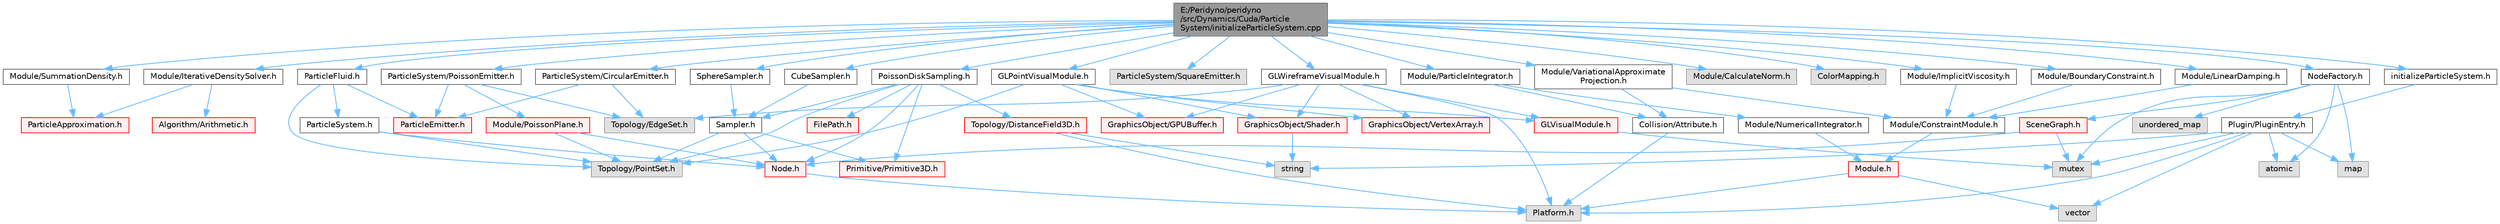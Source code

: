 digraph "E:/Peridyno/peridyno/src/Dynamics/Cuda/ParticleSystem/initializeParticleSystem.cpp"
{
 // LATEX_PDF_SIZE
  bgcolor="transparent";
  edge [fontname=Helvetica,fontsize=10,labelfontname=Helvetica,labelfontsize=10];
  node [fontname=Helvetica,fontsize=10,shape=box,height=0.2,width=0.4];
  Node1 [id="Node000001",label="E:/Peridyno/peridyno\l/src/Dynamics/Cuda/Particle\lSystem/initializeParticleSystem.cpp",height=0.2,width=0.4,color="gray40", fillcolor="grey60", style="filled", fontcolor="black",tooltip=" "];
  Node1 -> Node2 [id="edge1_Node000001_Node000002",color="steelblue1",style="solid",tooltip=" "];
  Node2 [id="Node000002",label="initializeParticleSystem.h",height=0.2,width=0.4,color="grey40", fillcolor="white", style="filled",URL="$_cuda_2_particle_system_2initialize_particle_system_8h.html",tooltip=" "];
  Node2 -> Node3 [id="edge2_Node000002_Node000003",color="steelblue1",style="solid",tooltip=" "];
  Node3 [id="Node000003",label="Plugin/PluginEntry.h",height=0.2,width=0.4,color="grey40", fillcolor="white", style="filled",URL="$_plugin_entry_8h.html",tooltip=" "];
  Node3 -> Node4 [id="edge3_Node000003_Node000004",color="steelblue1",style="solid",tooltip=" "];
  Node4 [id="Node000004",label="string",height=0.2,width=0.4,color="grey60", fillcolor="#E0E0E0", style="filled",tooltip=" "];
  Node3 -> Node5 [id="edge4_Node000003_Node000005",color="steelblue1",style="solid",tooltip=" "];
  Node5 [id="Node000005",label="map",height=0.2,width=0.4,color="grey60", fillcolor="#E0E0E0", style="filled",tooltip=" "];
  Node3 -> Node6 [id="edge5_Node000003_Node000006",color="steelblue1",style="solid",tooltip=" "];
  Node6 [id="Node000006",label="vector",height=0.2,width=0.4,color="grey60", fillcolor="#E0E0E0", style="filled",tooltip=" "];
  Node3 -> Node7 [id="edge6_Node000003_Node000007",color="steelblue1",style="solid",tooltip=" "];
  Node7 [id="Node000007",label="atomic",height=0.2,width=0.4,color="grey60", fillcolor="#E0E0E0", style="filled",tooltip=" "];
  Node3 -> Node8 [id="edge7_Node000003_Node000008",color="steelblue1",style="solid",tooltip=" "];
  Node8 [id="Node000008",label="mutex",height=0.2,width=0.4,color="grey60", fillcolor="#E0E0E0", style="filled",tooltip=" "];
  Node3 -> Node9 [id="edge8_Node000003_Node000009",color="steelblue1",style="solid",tooltip=" "];
  Node9 [id="Node000009",label="Platform.h",height=0.2,width=0.4,color="grey60", fillcolor="#E0E0E0", style="filled",tooltip=" "];
  Node1 -> Node10 [id="edge9_Node000001_Node000010",color="steelblue1",style="solid",tooltip=" "];
  Node10 [id="Node000010",label="Module/LinearDamping.h",height=0.2,width=0.4,color="grey40", fillcolor="white", style="filled",URL="$_linear_damping_8h.html",tooltip=" "];
  Node10 -> Node11 [id="edge10_Node000010_Node000011",color="steelblue1",style="solid",tooltip=" "];
  Node11 [id="Node000011",label="Module/ConstraintModule.h",height=0.2,width=0.4,color="grey40", fillcolor="white", style="filled",URL="$_constraint_module_8h.html",tooltip=" "];
  Node11 -> Node12 [id="edge11_Node000011_Node000012",color="steelblue1",style="solid",tooltip=" "];
  Node12 [id="Node000012",label="Module.h",height=0.2,width=0.4,color="red", fillcolor="#FFF0F0", style="filled",URL="$_module_8h.html",tooltip=" "];
  Node12 -> Node9 [id="edge12_Node000012_Node000009",color="steelblue1",style="solid",tooltip=" "];
  Node12 -> Node6 [id="edge13_Node000012_Node000006",color="steelblue1",style="solid",tooltip=" "];
  Node1 -> Node92 [id="edge14_Node000001_Node000092",color="steelblue1",style="solid",tooltip=" "];
  Node92 [id="Node000092",label="Module/ParticleIntegrator.h",height=0.2,width=0.4,color="grey40", fillcolor="white", style="filled",URL="$_cuda_2_particle_system_2_module_2_particle_integrator_8h.html",tooltip=" "];
  Node92 -> Node93 [id="edge15_Node000092_Node000093",color="steelblue1",style="solid",tooltip=" "];
  Node93 [id="Node000093",label="Module/NumericalIntegrator.h",height=0.2,width=0.4,color="grey40", fillcolor="white", style="filled",URL="$_numerical_integrator_8h.html",tooltip=" "];
  Node93 -> Node12 [id="edge16_Node000093_Node000012",color="steelblue1",style="solid",tooltip=" "];
  Node92 -> Node94 [id="edge17_Node000092_Node000094",color="steelblue1",style="solid",tooltip=" "];
  Node94 [id="Node000094",label="Collision/Attribute.h",height=0.2,width=0.4,color="grey40", fillcolor="white", style="filled",URL="$_attribute_8h.html",tooltip=" "];
  Node94 -> Node9 [id="edge18_Node000094_Node000009",color="steelblue1",style="solid",tooltip=" "];
  Node1 -> Node95 [id="edge19_Node000001_Node000095",color="steelblue1",style="solid",tooltip=" "];
  Node95 [id="Node000095",label="Module/ImplicitViscosity.h",height=0.2,width=0.4,color="grey40", fillcolor="white", style="filled",URL="$_implicit_viscosity_8h.html",tooltip=" "];
  Node95 -> Node11 [id="edge20_Node000095_Node000011",color="steelblue1",style="solid",tooltip=" "];
  Node1 -> Node96 [id="edge21_Node000001_Node000096",color="steelblue1",style="solid",tooltip=" "];
  Node96 [id="Node000096",label="Module/SummationDensity.h",height=0.2,width=0.4,color="grey40", fillcolor="white", style="filled",URL="$_summation_density_8h.html",tooltip=" "];
  Node96 -> Node97 [id="edge22_Node000096_Node000097",color="steelblue1",style="solid",tooltip=" "];
  Node97 [id="Node000097",label="ParticleApproximation.h",height=0.2,width=0.4,color="red", fillcolor="#FFF0F0", style="filled",URL="$_particle_approximation_8h.html",tooltip=" "];
  Node1 -> Node100 [id="edge23_Node000001_Node000100",color="steelblue1",style="solid",tooltip=" "];
  Node100 [id="Node000100",label="Module/IterativeDensitySolver.h",height=0.2,width=0.4,color="grey40", fillcolor="white", style="filled",URL="$_iterative_density_solver_8h.html",tooltip=" "];
  Node100 -> Node97 [id="edge24_Node000100_Node000097",color="steelblue1",style="solid",tooltip=" "];
  Node100 -> Node101 [id="edge25_Node000100_Node000101",color="steelblue1",style="solid",tooltip=" "];
  Node101 [id="Node000101",label="Algorithm/Arithmetic.h",height=0.2,width=0.4,color="red", fillcolor="#FFF0F0", style="filled",URL="$_arithmetic_8h.html",tooltip=" "];
  Node1 -> Node103 [id="edge26_Node000001_Node000103",color="steelblue1",style="solid",tooltip=" "];
  Node103 [id="Node000103",label="Module/BoundaryConstraint.h",height=0.2,width=0.4,color="grey40", fillcolor="white", style="filled",URL="$_boundary_constraint_8h.html",tooltip=" "];
  Node103 -> Node11 [id="edge27_Node000103_Node000011",color="steelblue1",style="solid",tooltip=" "];
  Node1 -> Node104 [id="edge28_Node000001_Node000104",color="steelblue1",style="solid",tooltip=" "];
  Node104 [id="Node000104",label="Module/VariationalApproximate\lProjection.h",height=0.2,width=0.4,color="grey40", fillcolor="white", style="filled",URL="$_variational_approximate_projection_8h.html",tooltip=" "];
  Node104 -> Node94 [id="edge29_Node000104_Node000094",color="steelblue1",style="solid",tooltip=" "];
  Node104 -> Node11 [id="edge30_Node000104_Node000011",color="steelblue1",style="solid",tooltip=" "];
  Node1 -> Node105 [id="edge31_Node000001_Node000105",color="steelblue1",style="solid",tooltip=" "];
  Node105 [id="Node000105",label="ParticleSystem/CircularEmitter.h",height=0.2,width=0.4,color="grey40", fillcolor="white", style="filled",URL="$_circular_emitter_8h.html",tooltip=" "];
  Node105 -> Node106 [id="edge32_Node000105_Node000106",color="steelblue1",style="solid",tooltip=" "];
  Node106 [id="Node000106",label="ParticleEmitter.h",height=0.2,width=0.4,color="red", fillcolor="#FFF0F0", style="filled",URL="$_cuda_2_particle_system_2_particle_emitter_8h.html",tooltip=" "];
  Node105 -> Node120 [id="edge33_Node000105_Node000120",color="steelblue1",style="solid",tooltip=" "];
  Node120 [id="Node000120",label="Topology/EdgeSet.h",height=0.2,width=0.4,color="grey60", fillcolor="#E0E0E0", style="filled",tooltip=" "];
  Node1 -> Node121 [id="edge34_Node000001_Node000121",color="steelblue1",style="solid",tooltip=" "];
  Node121 [id="Node000121",label="ParticleSystem/SquareEmitter.h",height=0.2,width=0.4,color="grey60", fillcolor="#E0E0E0", style="filled",tooltip=" "];
  Node1 -> Node122 [id="edge35_Node000001_Node000122",color="steelblue1",style="solid",tooltip=" "];
  Node122 [id="Node000122",label="ParticleSystem/PoissonEmitter.h",height=0.2,width=0.4,color="grey40", fillcolor="white", style="filled",URL="$_poisson_emitter_8h.html",tooltip=" "];
  Node122 -> Node106 [id="edge36_Node000122_Node000106",color="steelblue1",style="solid",tooltip=" "];
  Node122 -> Node120 [id="edge37_Node000122_Node000120",color="steelblue1",style="solid",tooltip=" "];
  Node122 -> Node123 [id="edge38_Node000122_Node000123",color="steelblue1",style="solid",tooltip=" "];
  Node123 [id="Node000123",label="Module/PoissonPlane.h",height=0.2,width=0.4,color="red", fillcolor="#FFF0F0", style="filled",URL="$_poisson_plane_8h.html",tooltip=" "];
  Node123 -> Node108 [id="edge39_Node000123_Node000108",color="steelblue1",style="solid",tooltip=" "];
  Node108 [id="Node000108",label="Node.h",height=0.2,width=0.4,color="red", fillcolor="#FFF0F0", style="filled",URL="$_node_8h.html",tooltip=" "];
  Node108 -> Node9 [id="edge40_Node000108_Node000009",color="steelblue1",style="solid",tooltip=" "];
  Node123 -> Node124 [id="edge41_Node000123_Node000124",color="steelblue1",style="solid",tooltip=" "];
  Node124 [id="Node000124",label="Topology/PointSet.h",height=0.2,width=0.4,color="grey60", fillcolor="#E0E0E0", style="filled",tooltip=" "];
  Node1 -> Node137 [id="edge42_Node000001_Node000137",color="steelblue1",style="solid",tooltip=" "];
  Node137 [id="Node000137",label="GLWireframeVisualModule.h",height=0.2,width=0.4,color="grey40", fillcolor="white", style="filled",URL="$_g_l_wireframe_visual_module_8h.html",tooltip=" "];
  Node137 -> Node9 [id="edge43_Node000137_Node000009",color="steelblue1",style="solid",tooltip=" "];
  Node137 -> Node120 [id="edge44_Node000137_Node000120",color="steelblue1",style="solid",tooltip=" "];
  Node137 -> Node127 [id="edge45_Node000137_Node000127",color="steelblue1",style="solid",tooltip=" "];
  Node127 [id="Node000127",label="GLVisualModule.h",height=0.2,width=0.4,color="red", fillcolor="#FFF0F0", style="filled",URL="$_g_l_visual_module_8h.html",tooltip=" "];
  Node127 -> Node8 [id="edge46_Node000127_Node000008",color="steelblue1",style="solid",tooltip=" "];
  Node137 -> Node132 [id="edge47_Node000137_Node000132",color="steelblue1",style="solid",tooltip=" "];
  Node132 [id="Node000132",label="GraphicsObject/GPUBuffer.h",height=0.2,width=0.4,color="red", fillcolor="#FFF0F0", style="filled",URL="$_g_p_u_buffer_8h.html",tooltip=" "];
  Node137 -> Node135 [id="edge48_Node000137_Node000135",color="steelblue1",style="solid",tooltip=" "];
  Node135 [id="Node000135",label="GraphicsObject/VertexArray.h",height=0.2,width=0.4,color="red", fillcolor="#FFF0F0", style="filled",URL="$_vertex_array_8h.html",tooltip=" "];
  Node137 -> Node136 [id="edge49_Node000137_Node000136",color="steelblue1",style="solid",tooltip=" "];
  Node136 [id="Node000136",label="GraphicsObject/Shader.h",height=0.2,width=0.4,color="red", fillcolor="#FFF0F0", style="filled",URL="$_shader_8h.html",tooltip=" "];
  Node136 -> Node4 [id="edge50_Node000136_Node000004",color="steelblue1",style="solid",tooltip=" "];
  Node1 -> Node126 [id="edge51_Node000001_Node000126",color="steelblue1",style="solid",tooltip=" "];
  Node126 [id="Node000126",label="GLPointVisualModule.h",height=0.2,width=0.4,color="grey40", fillcolor="white", style="filled",URL="$_g_l_point_visual_module_8h.html",tooltip=" "];
  Node126 -> Node124 [id="edge52_Node000126_Node000124",color="steelblue1",style="solid",tooltip=" "];
  Node126 -> Node127 [id="edge53_Node000126_Node000127",color="steelblue1",style="solid",tooltip=" "];
  Node126 -> Node132 [id="edge54_Node000126_Node000132",color="steelblue1",style="solid",tooltip=" "];
  Node126 -> Node135 [id="edge55_Node000126_Node000135",color="steelblue1",style="solid",tooltip=" "];
  Node126 -> Node136 [id="edge56_Node000126_Node000136",color="steelblue1",style="solid",tooltip=" "];
  Node1 -> Node138 [id="edge57_Node000001_Node000138",color="steelblue1",style="solid",tooltip=" "];
  Node138 [id="Node000138",label="Module/CalculateNorm.h",height=0.2,width=0.4,color="grey60", fillcolor="#E0E0E0", style="filled",tooltip=" "];
  Node1 -> Node139 [id="edge58_Node000001_Node000139",color="steelblue1",style="solid",tooltip=" "];
  Node139 [id="Node000139",label="ColorMapping.h",height=0.2,width=0.4,color="grey60", fillcolor="#E0E0E0", style="filled",tooltip=" "];
  Node1 -> Node140 [id="edge59_Node000001_Node000140",color="steelblue1",style="solid",tooltip=" "];
  Node140 [id="Node000140",label="ParticleFluid.h",height=0.2,width=0.4,color="grey40", fillcolor="white", style="filled",URL="$_cuda_2_particle_system_2_particle_fluid_8h.html",tooltip=" "];
  Node140 -> Node141 [id="edge60_Node000140_Node000141",color="steelblue1",style="solid",tooltip=" "];
  Node141 [id="Node000141",label="ParticleSystem.h",height=0.2,width=0.4,color="grey40", fillcolor="white", style="filled",URL="$_cuda_2_particle_system_2_particle_system_8h.html",tooltip=" "];
  Node141 -> Node108 [id="edge61_Node000141_Node000108",color="steelblue1",style="solid",tooltip=" "];
  Node141 -> Node124 [id="edge62_Node000141_Node000124",color="steelblue1",style="solid",tooltip=" "];
  Node140 -> Node106 [id="edge63_Node000140_Node000106",color="steelblue1",style="solid",tooltip=" "];
  Node140 -> Node124 [id="edge64_Node000140_Node000124",color="steelblue1",style="solid",tooltip=" "];
  Node1 -> Node142 [id="edge65_Node000001_Node000142",color="steelblue1",style="solid",tooltip=" "];
  Node142 [id="Node000142",label="SphereSampler.h",height=0.2,width=0.4,color="grey40", fillcolor="white", style="filled",URL="$_sphere_sampler_8h.html",tooltip=" "];
  Node142 -> Node143 [id="edge66_Node000142_Node000143",color="steelblue1",style="solid",tooltip=" "];
  Node143 [id="Node000143",label="Sampler.h",height=0.2,width=0.4,color="grey40", fillcolor="white", style="filled",URL="$_sampler_8h.html",tooltip=" "];
  Node143 -> Node108 [id="edge67_Node000143_Node000108",color="steelblue1",style="solid",tooltip=" "];
  Node143 -> Node116 [id="edge68_Node000143_Node000116",color="steelblue1",style="solid",tooltip=" "];
  Node116 [id="Node000116",label="Primitive/Primitive3D.h",height=0.2,width=0.4,color="red", fillcolor="#FFF0F0", style="filled",URL="$_primitive3_d_8h.html",tooltip=" "];
  Node143 -> Node124 [id="edge69_Node000143_Node000124",color="steelblue1",style="solid",tooltip=" "];
  Node1 -> Node144 [id="edge70_Node000001_Node000144",color="steelblue1",style="solid",tooltip=" "];
  Node144 [id="Node000144",label="CubeSampler.h",height=0.2,width=0.4,color="grey40", fillcolor="white", style="filled",URL="$_cube_sampler_8h.html",tooltip=" "];
  Node144 -> Node143 [id="edge71_Node000144_Node000143",color="steelblue1",style="solid",tooltip=" "];
  Node1 -> Node145 [id="edge72_Node000001_Node000145",color="steelblue1",style="solid",tooltip=" "];
  Node145 [id="Node000145",label="PoissonDiskSampling.h",height=0.2,width=0.4,color="grey40", fillcolor="white", style="filled",URL="$_poisson_disk_sampling_8h.html",tooltip=" "];
  Node145 -> Node108 [id="edge73_Node000145_Node000108",color="steelblue1",style="solid",tooltip=" "];
  Node145 -> Node116 [id="edge74_Node000145_Node000116",color="steelblue1",style="solid",tooltip=" "];
  Node145 -> Node124 [id="edge75_Node000145_Node000124",color="steelblue1",style="solid",tooltip=" "];
  Node145 -> Node143 [id="edge76_Node000145_Node000143",color="steelblue1",style="solid",tooltip=" "];
  Node145 -> Node146 [id="edge77_Node000145_Node000146",color="steelblue1",style="solid",tooltip=" "];
  Node146 [id="Node000146",label="FilePath.h",height=0.2,width=0.4,color="red", fillcolor="#FFF0F0", style="filled",URL="$_file_path_8h.html",tooltip=" "];
  Node145 -> Node148 [id="edge78_Node000145_Node000148",color="steelblue1",style="solid",tooltip=" "];
  Node148 [id="Node000148",label="Topology/DistanceField3D.h",height=0.2,width=0.4,color="red", fillcolor="#FFF0F0", style="filled",URL="$_distance_field3_d_8h.html",tooltip="GPU supported signed distance field."];
  Node148 -> Node4 [id="edge79_Node000148_Node000004",color="steelblue1",style="solid",tooltip=" "];
  Node148 -> Node9 [id="edge80_Node000148_Node000009",color="steelblue1",style="solid",tooltip=" "];
  Node1 -> Node149 [id="edge81_Node000001_Node000149",color="steelblue1",style="solid",tooltip=" "];
  Node149 [id="Node000149",label="NodeFactory.h",height=0.2,width=0.4,color="grey40", fillcolor="white", style="filled",URL="$_node_factory_8h.html",tooltip=" "];
  Node149 -> Node7 [id="edge82_Node000149_Node000007",color="steelblue1",style="solid",tooltip=" "];
  Node149 -> Node8 [id="edge83_Node000149_Node000008",color="steelblue1",style="solid",tooltip=" "];
  Node149 -> Node5 [id="edge84_Node000149_Node000005",color="steelblue1",style="solid",tooltip=" "];
  Node149 -> Node150 [id="edge85_Node000149_Node000150",color="steelblue1",style="solid",tooltip=" "];
  Node150 [id="Node000150",label="unordered_map",height=0.2,width=0.4,color="grey60", fillcolor="#E0E0E0", style="filled",tooltip=" "];
  Node149 -> Node151 [id="edge86_Node000149_Node000151",color="steelblue1",style="solid",tooltip=" "];
  Node151 [id="Node000151",label="SceneGraph.h",height=0.2,width=0.4,color="red", fillcolor="#FFF0F0", style="filled",URL="$_scene_graph_8h.html",tooltip=" "];
  Node151 -> Node108 [id="edge87_Node000151_Node000108",color="steelblue1",style="solid",tooltip=" "];
  Node151 -> Node8 [id="edge88_Node000151_Node000008",color="steelblue1",style="solid",tooltip=" "];
}

